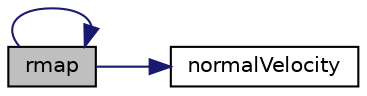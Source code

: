 digraph "rmap"
{
  bgcolor="transparent";
  edge [fontname="Helvetica",fontsize="10",labelfontname="Helvetica",labelfontsize="10"];
  node [fontname="Helvetica",fontsize="10",shape=record];
  rankdir="LR";
  Node1 [label="rmap",height=0.2,width=0.4,color="black", fillcolor="grey75", style="filled", fontcolor="black"];
  Node1 -> Node2 [color="midnightblue",fontsize="10",style="solid",fontname="Helvetica"];
  Node2 [label="normalVelocity",height=0.2,width=0.4,color="black",URL="$a00827.html#a333398b2cae0b5306c8a42406d13f950",tooltip="Return the BC which provides the normal component of velocity. "];
  Node1 -> Node1 [color="midnightblue",fontsize="10",style="solid",fontname="Helvetica"];
}
